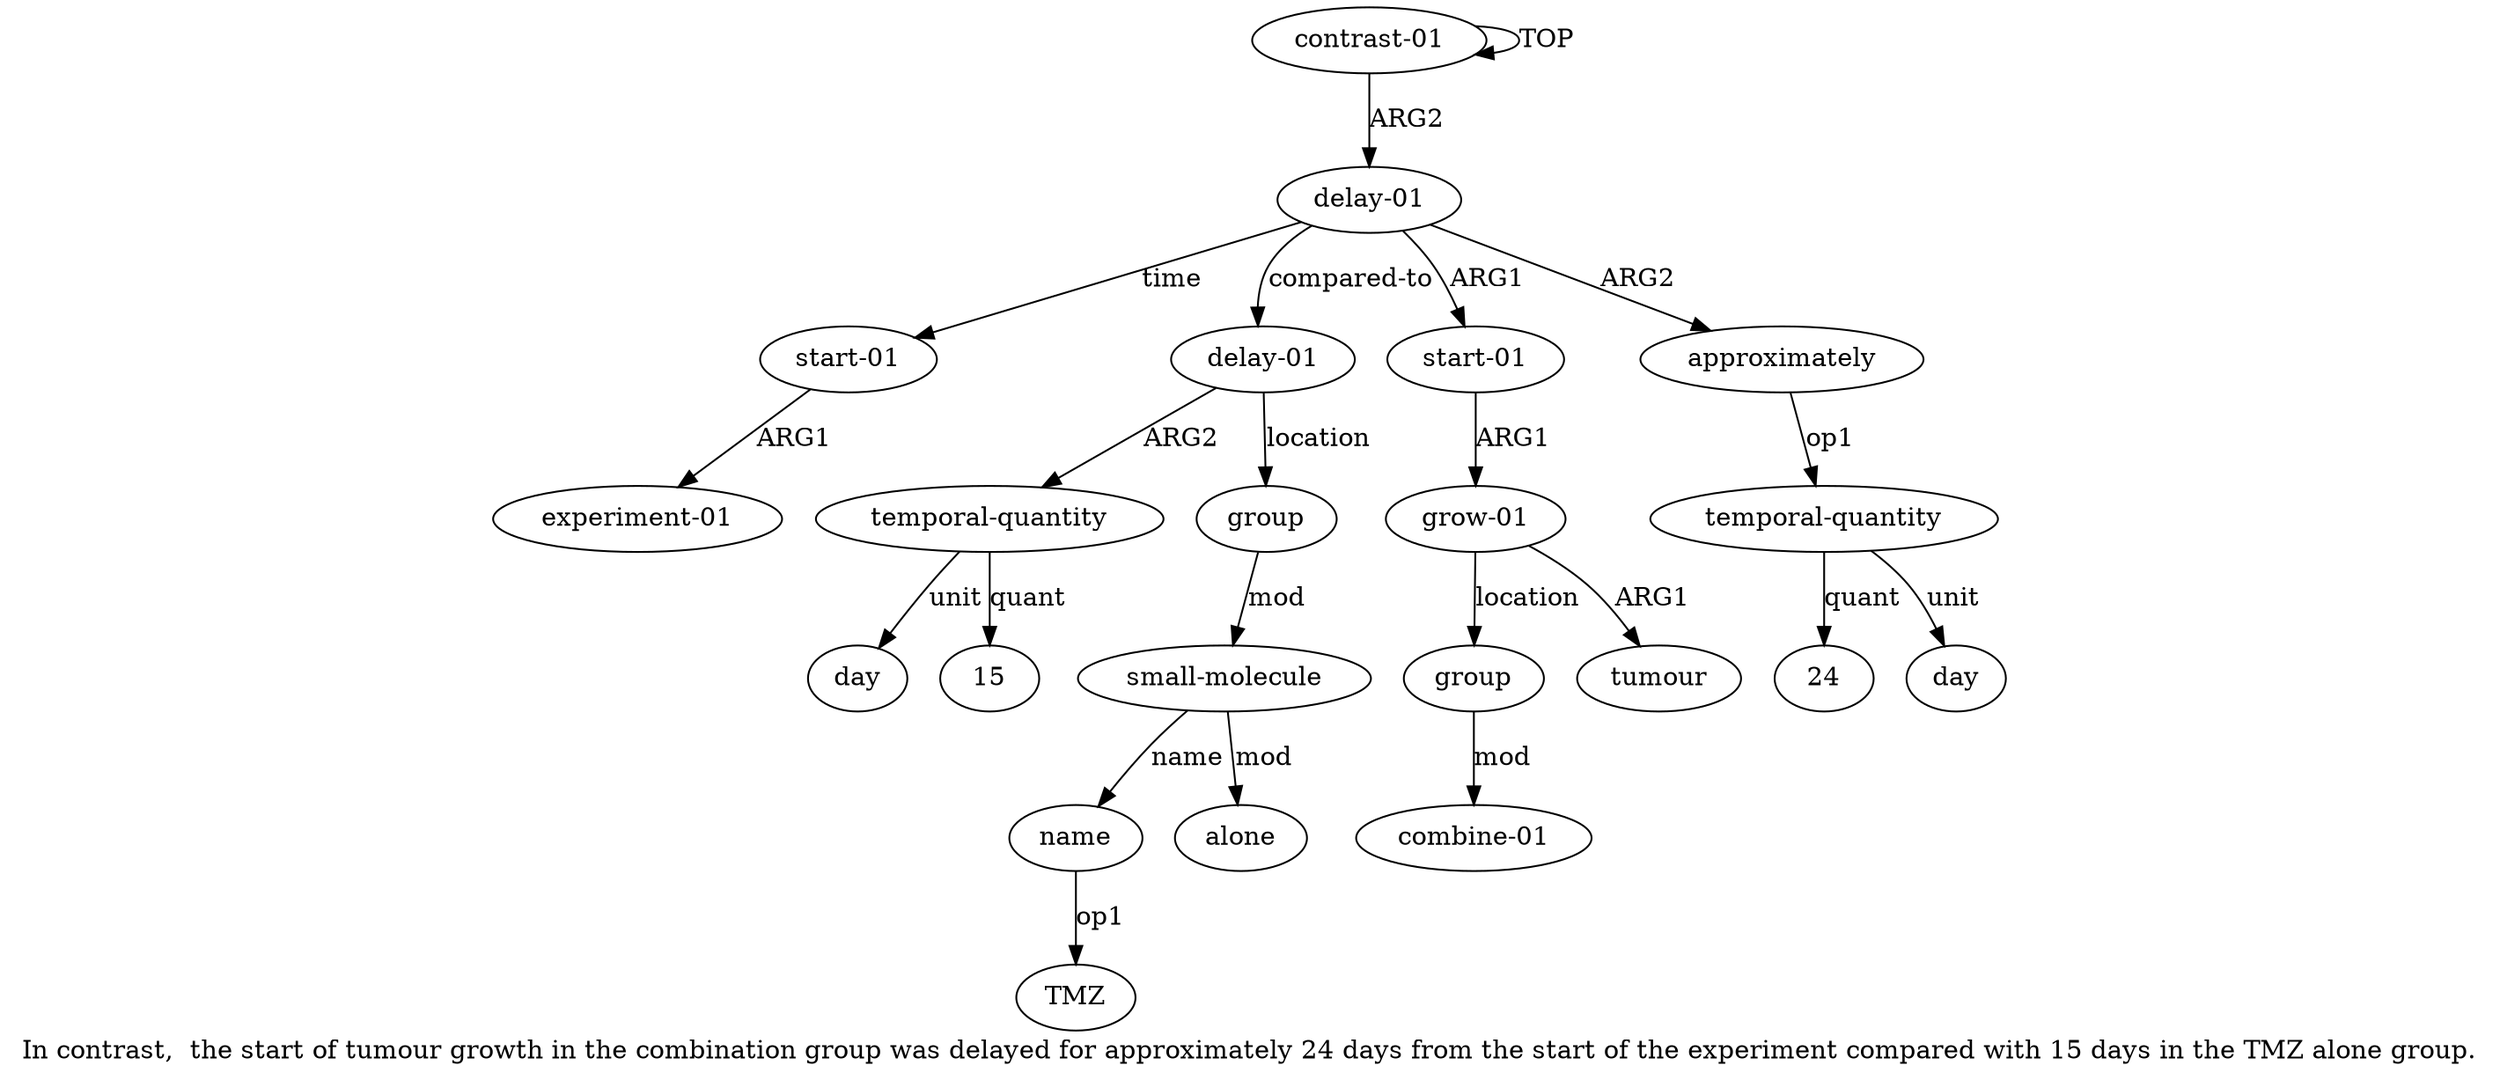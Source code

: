 digraph  {
	graph [label="In contrast,  the start of tumour growth in the combination group was delayed for approximately 24 days from the start of the experiment \
compared with 15 days in the TMZ alone group."];
	node [label="\N"];
	"a8 24"	 [color=black,
		gold_ind=-1,
		gold_label=24,
		label=24,
		test_ind=-1,
		test_label=24];
	"a15 TMZ"	 [color=black,
		gold_ind=-1,
		gold_label=TMZ,
		label=TMZ,
		test_ind=-1,
		test_label=TMZ];
	a15	 [color=black,
		gold_ind=15,
		gold_label=name,
		label=name,
		test_ind=15,
		test_label=name];
	a15 -> "a15 TMZ" [key=0,
	color=black,
	gold_label=op1,
	label=op1,
	test_label=op1];
a14 [color=black,
	gold_ind=14,
	gold_label="small-molecule",
	label="small-molecule",
	test_ind=14,
	test_label="small-molecule"];
a14 -> a15 [key=0,
color=black,
gold_label=name,
label=name,
test_label=name];
a16 [color=black,
gold_ind=16,
gold_label=alone,
label=alone,
test_ind=16,
test_label=alone];
a14 -> a16 [key=0,
color=black,
gold_label=mod,
label=mod,
test_label=mod];
a17 [color=black,
gold_ind=17,
gold_label="start-01",
label="start-01",
test_ind=17,
test_label="start-01"];
a18 [color=black,
gold_ind=18,
gold_label="experiment-01",
label="experiment-01",
test_ind=18,
test_label="experiment-01"];
a17 -> a18 [key=0,
color=black,
gold_label=ARG1,
label=ARG1,
test_label=ARG1];
a11 [color=black,
gold_ind=11,
gold_label="temporal-quantity",
label="temporal-quantity",
test_ind=11,
test_label="temporal-quantity"];
a12 [color=black,
gold_ind=12,
gold_label=day,
label=day,
test_ind=12,
test_label=day];
a11 -> a12 [key=0,
color=black,
gold_label=unit,
label=unit,
test_label=unit];
"a11 15" [color=black,
gold_ind=-1,
gold_label=15,
label=15,
test_ind=-1,
test_label=15];
a11 -> "a11 15" [key=0,
color=black,
gold_label=quant,
label=quant,
test_label=quant];
a10 [color=black,
gold_ind=10,
gold_label="delay-01",
label="delay-01",
test_ind=10,
test_label="delay-01"];
a10 -> a11 [key=0,
color=black,
gold_label=ARG2,
label=ARG2,
test_label=ARG2];
a13 [color=black,
gold_ind=13,
gold_label=group,
label=group,
test_ind=13,
test_label=group];
a10 -> a13 [key=0,
color=black,
gold_label=location,
label=location,
test_label=location];
a13 -> a14 [key=0,
color=black,
gold_label=mod,
label=mod,
test_label=mod];
a1 [color=black,
gold_ind=1,
gold_label="delay-01",
label="delay-01",
test_ind=1,
test_label="delay-01"];
a1 -> a17 [key=0,
color=black,
gold_label=time,
label=time,
test_label=time];
a1 -> a10 [key=0,
color=black,
gold_label="compared-to",
label="compared-to",
test_label="compared-to"];
a2 [color=black,
gold_ind=2,
gold_label="start-01",
label="start-01",
test_ind=2,
test_label="start-01"];
a1 -> a2 [key=0,
color=black,
gold_label=ARG1,
label=ARG1,
test_label=ARG1];
a7 [color=black,
gold_ind=7,
gold_label=approximately,
label=approximately,
test_ind=7,
test_label=approximately];
a1 -> a7 [key=0,
color=black,
gold_label=ARG2,
label=ARG2,
test_label=ARG2];
a0 [color=black,
gold_ind=0,
gold_label="contrast-01",
label="contrast-01",
test_ind=0,
test_label="contrast-01"];
a0 -> a1 [key=0,
color=black,
gold_label=ARG2,
label=ARG2,
test_label=ARG2];
a0 -> a0 [key=0,
color=black,
gold_label=TOP,
label=TOP,
test_label=TOP];
a3 [color=black,
gold_ind=3,
gold_label="grow-01",
label="grow-01",
test_ind=3,
test_label="grow-01"];
a5 [color=black,
gold_ind=5,
gold_label=group,
label=group,
test_ind=5,
test_label=group];
a3 -> a5 [key=0,
color=black,
gold_label=location,
label=location,
test_label=location];
a4 [color=black,
gold_ind=4,
gold_label=tumour,
label=tumour,
test_ind=4,
test_label=tumour];
a3 -> a4 [key=0,
color=black,
gold_label=ARG1,
label=ARG1,
test_label=ARG1];
a2 -> a3 [key=0,
color=black,
gold_label=ARG1,
label=ARG1,
test_label=ARG1];
a6 [color=black,
gold_ind=6,
gold_label="combine-01",
label="combine-01",
test_ind=6,
test_label="combine-01"];
a5 -> a6 [key=0,
color=black,
gold_label=mod,
label=mod,
test_label=mod];
a8 [color=black,
gold_ind=8,
gold_label="temporal-quantity",
label="temporal-quantity",
test_ind=8,
test_label="temporal-quantity"];
a7 -> a8 [key=0,
color=black,
gold_label=op1,
label=op1,
test_label=op1];
a9 [color=black,
gold_ind=9,
gold_label=day,
label=day,
test_ind=9,
test_label=day];
a8 -> "a8 24" [key=0,
color=black,
gold_label=quant,
label=quant,
test_label=quant];
a8 -> a9 [key=0,
color=black,
gold_label=unit,
label=unit,
test_label=unit];
}
